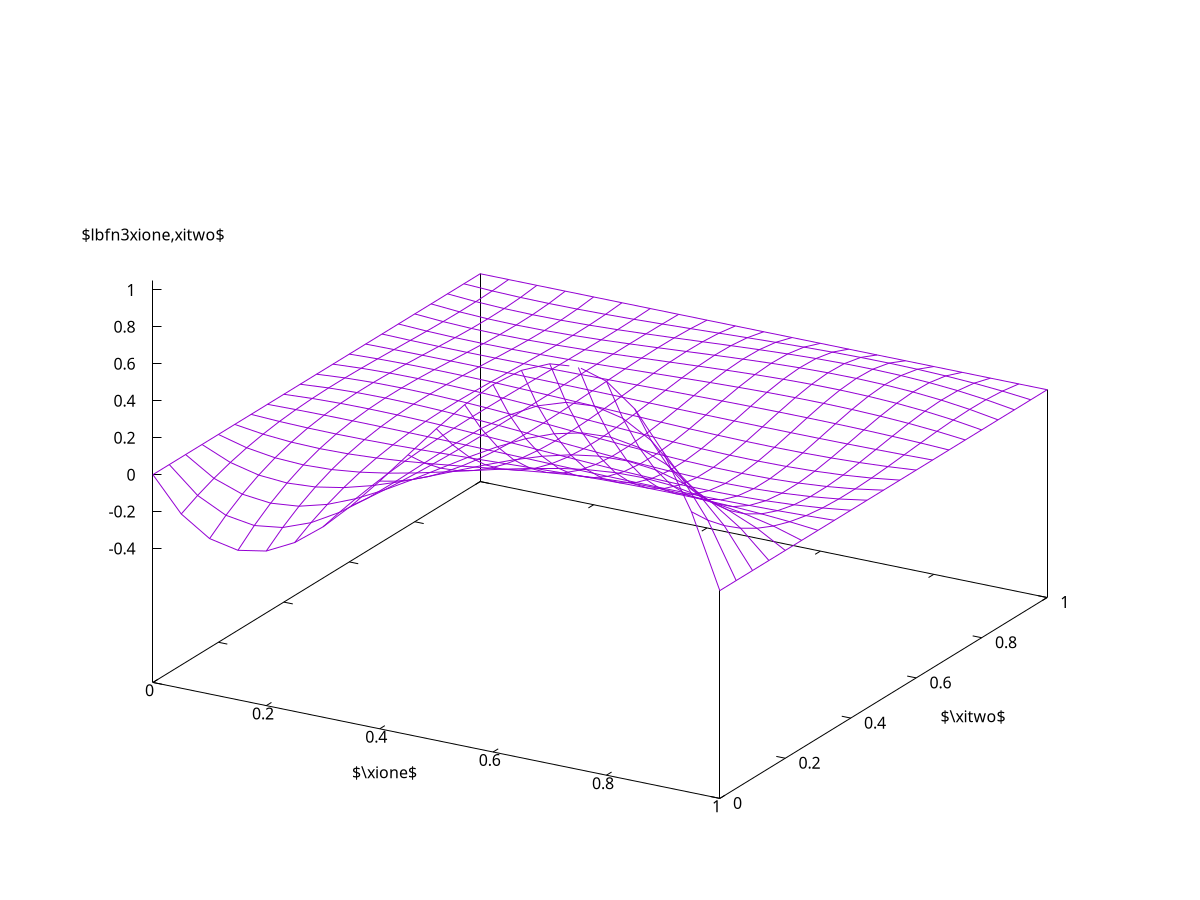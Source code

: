 #set title "Bicubic Lagrange basis functions"
set nokey
set samples 21
set isosample 21
set xlabel "$\\xione$"
set ylabel "$\\xitwo$"
set label 3  "$\\lbfn{3}{\\xione,\\xitwo}$"  at 0.00, 0.00, 1.30 centre
#set xtics  0.00,0.25,1
#set ytics -0.25,0.25,1
phi1(z)=0.5*(3.0*z-1.0)*(3.0*z-2.0)*(1.0-z)
phi2(z)=4.5*z*(3.0*z-2.0)*(z-1.0)
phi3(z)=4.5*z*(3.0*z-1.0)*(1.0-z)
phi4(z)=0.5*z*(3.0*z-1.0)*(3.0*z-2.0)
psi3(x,y)=phi3(x)*phi1(y)
set xrange [0:1]
set yrange [0:1]
set zrange [-0.4:1.05]
splot psi3(x,y)

 
